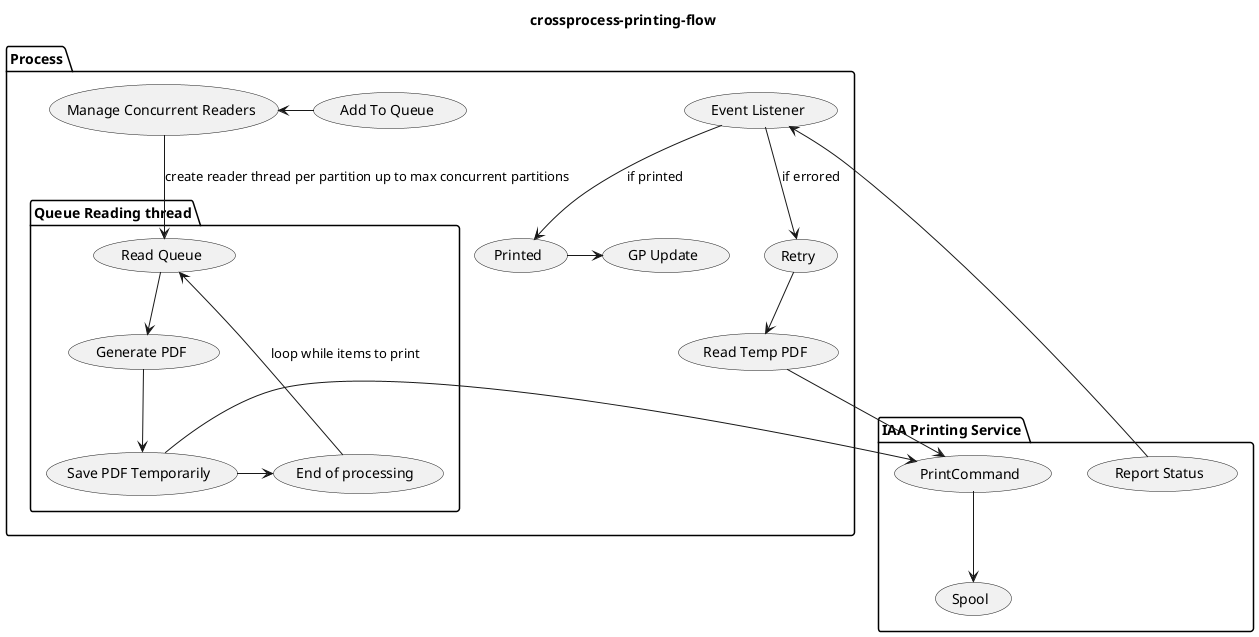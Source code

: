@startuml

title crossprocess-printing-flow

package "Process" {
    usecase "Add To Queue" as q
    usecase "Manage Concurrent Readers" as cr
    package "Queue Reading thread" {
        usecase "Read Queue" as read
        usecase "Generate PDF" as pdf
        usecase "Save PDF Temporarily" as save
        usecase "End of processing" as endp
    }

    usecase "Event Listener" as el
    usecase "Retry" as retry
    usecase "Read Temp PDF" as readpdf
    usecase "Printed" as printed
    usecase "GP Update" as gp
}

package "IAA Printing Service" {
    usecase "PrintCommand" as print
    usecase "Report Status" as reps
    usecase "Spool" as spooler
}

q -> cr
cr -down-> read : create reader thread per partition up to max concurrent partitions
read -down-> pdf
pdf -down-> save
save -down-> print
print -down-> spooler
reps -down-> el
el --> printed : if printed
el --> retry : if errored
retry -down-> readpdf
readpdf -down-> print
printed -> gp
save -> endp
endp -up-> read : loop while items to print
@enduml
